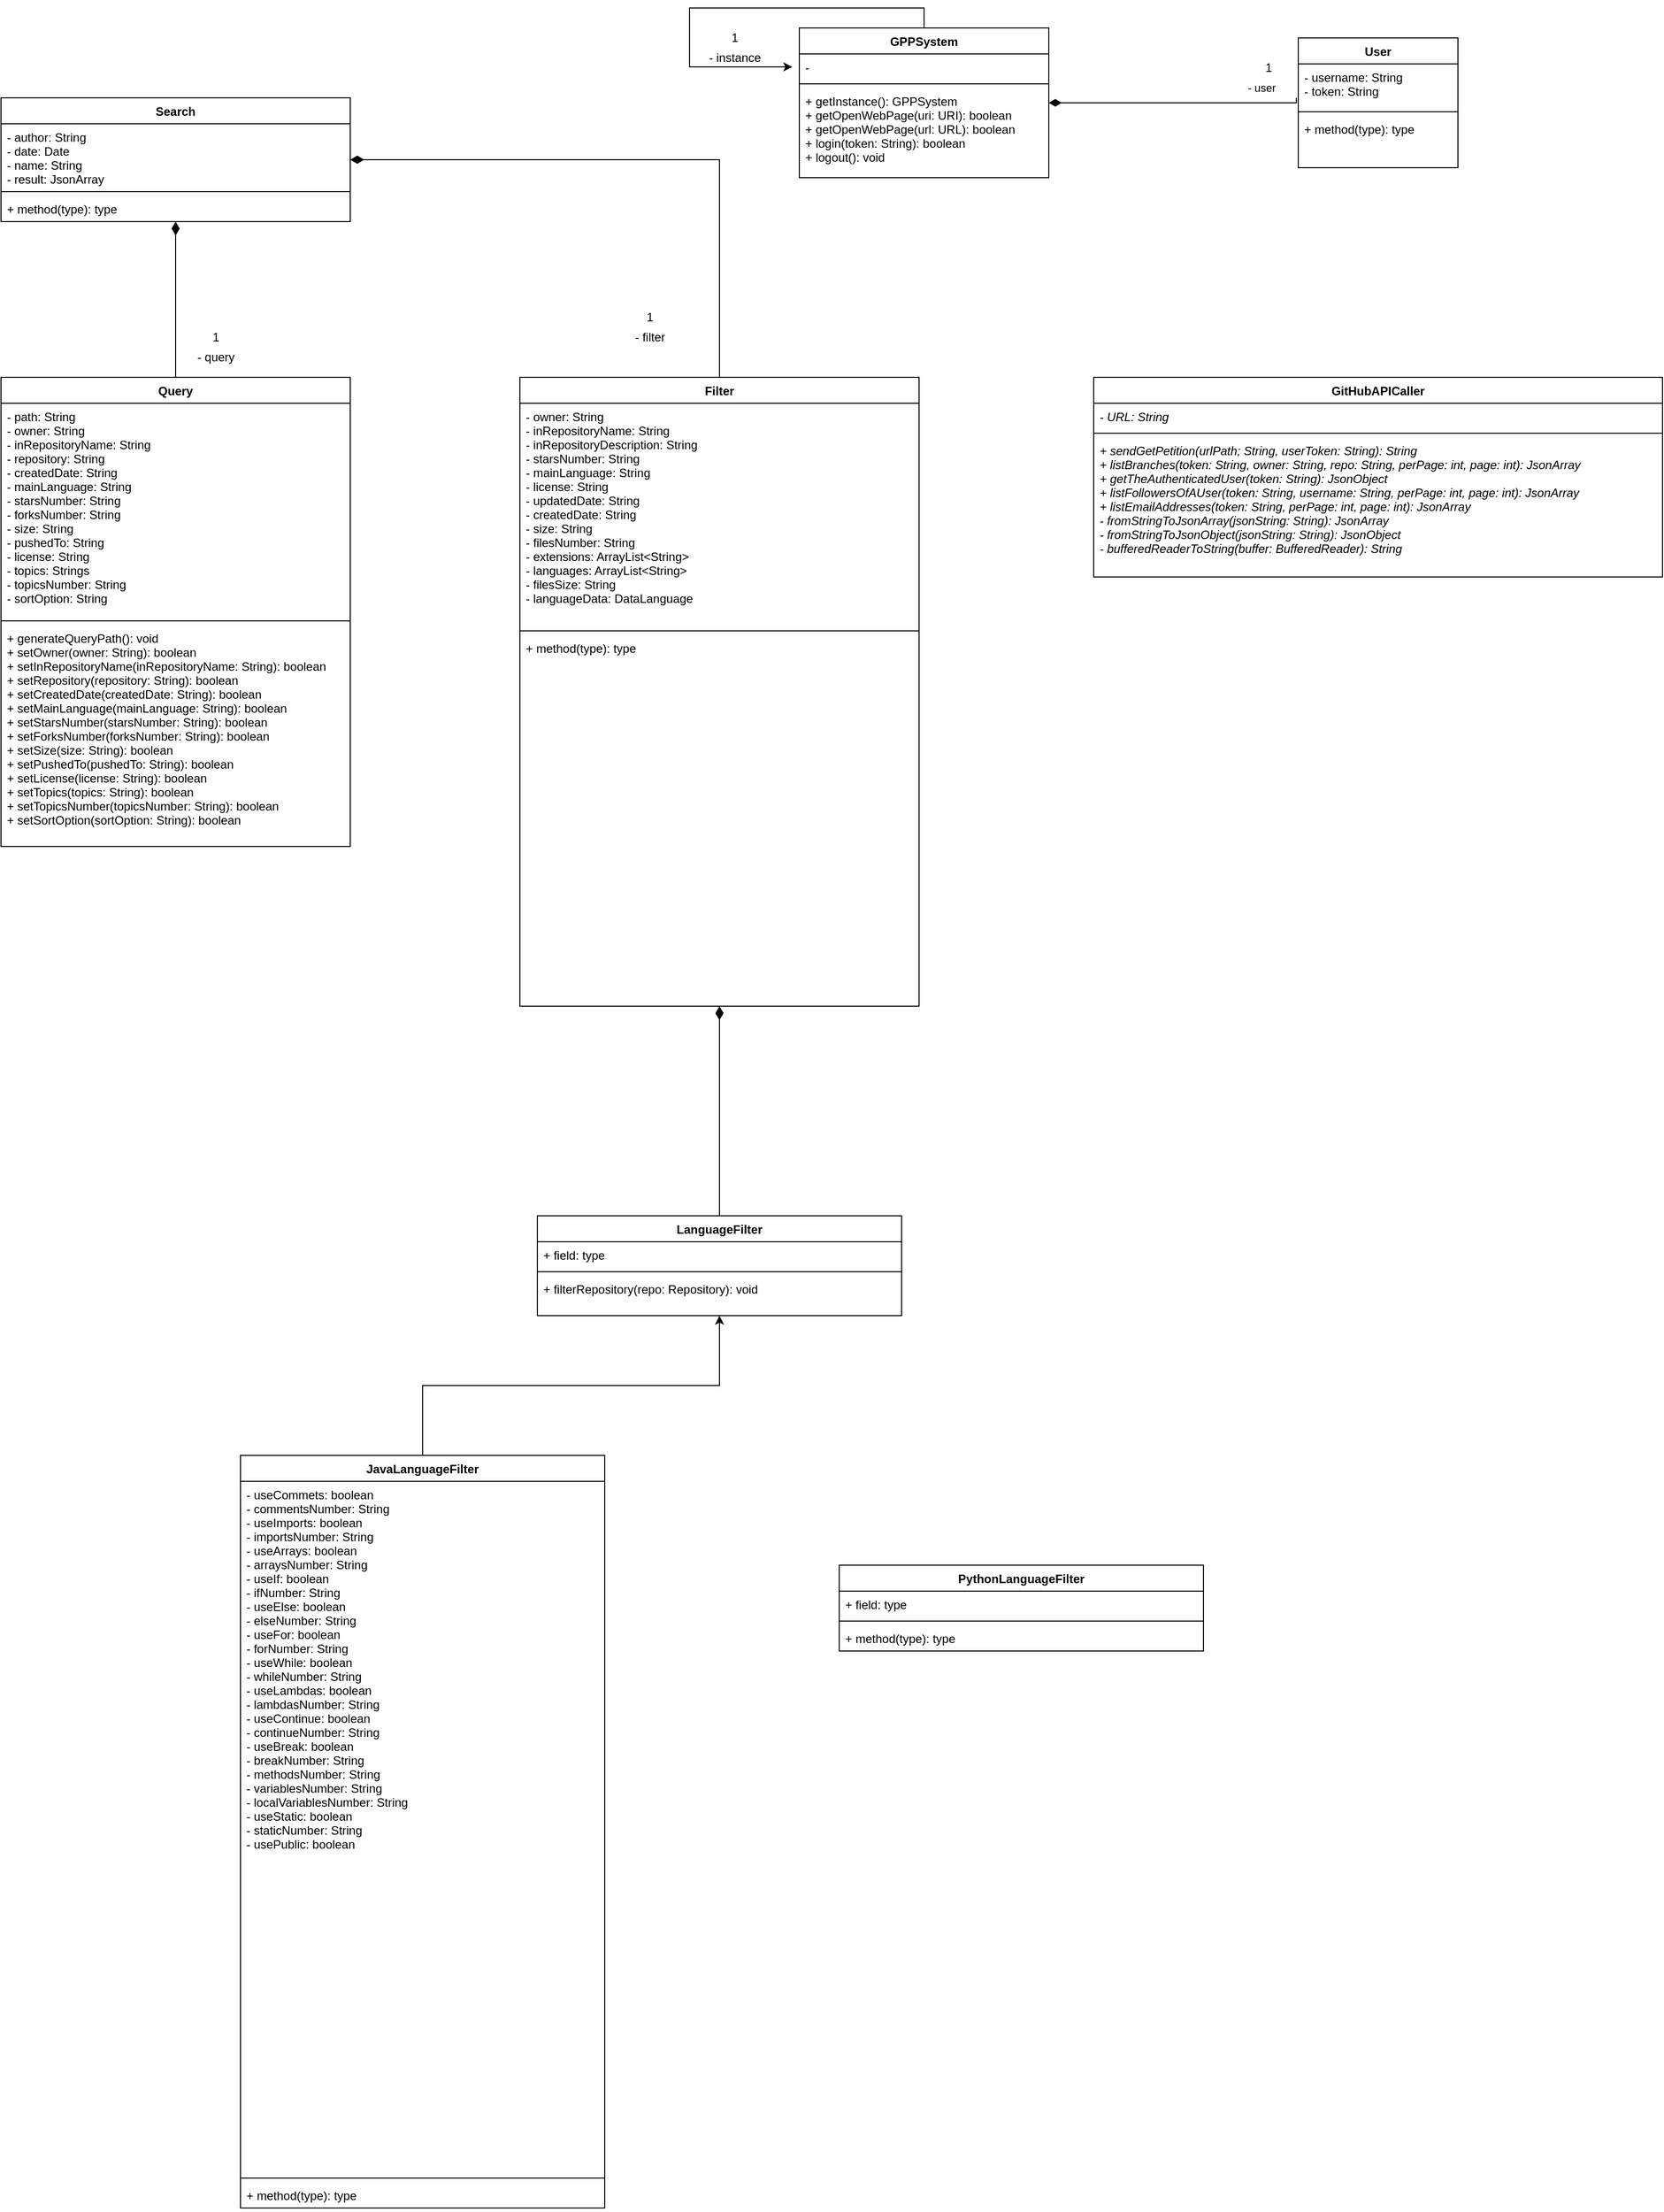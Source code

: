 <mxfile version="17.4.3" type="device"><diagram id="TpIDUPAYpjVUzHWfJlPl" name="Page-1"><mxGraphModel dx="1824" dy="527" grid="1" gridSize="10" guides="1" tooltips="1" connect="1" arrows="1" fold="1" page="1" pageScale="1" pageWidth="827" pageHeight="1169" math="0" shadow="0"><root><mxCell id="0"/><mxCell id="1" parent="0"/><mxCell id="edg_NWkt21_yDjRwn4f8-9" style="edgeStyle=orthogonalEdgeStyle;rounded=0;orthogonalLoop=1;jettySize=auto;html=1;entryX=-0.012;entryY=0.773;entryDx=0;entryDy=0;entryPerimeter=0;startArrow=diamondThin;startFill=1;endArrow=none;endFill=0;startSize=10;" parent="1" source="edg_NWkt21_yDjRwn4f8-1" target="edg_NWkt21_yDjRwn4f8-6" edge="1"><mxGeometry relative="1" as="geometry"><Array as="points"><mxPoint x="578" y="245"/></Array></mxGeometry></mxCell><mxCell id="edg_NWkt21_yDjRwn4f8-10" value="- user" style="edgeLabel;html=1;align=center;verticalAlign=middle;resizable=0;points=[];" parent="edg_NWkt21_yDjRwn4f8-9" vertex="1" connectable="0"><mxGeometry x="0.616" y="2" relative="1" as="geometry"><mxPoint x="8" y="-13" as="offset"/></mxGeometry></mxCell><mxCell id="edg_NWkt21_yDjRwn4f8-1" value="GPPSystem" style="swimlane;fontStyle=1;align=center;verticalAlign=top;childLayout=stackLayout;horizontal=1;startSize=26;horizontalStack=0;resizeParent=1;resizeParentMax=0;resizeLast=0;collapsible=1;marginBottom=0;" parent="1" vertex="1"><mxGeometry x="80" y="170" width="250" height="150" as="geometry"/></mxCell><mxCell id="edg_NWkt21_yDjRwn4f8-12" style="edgeStyle=orthogonalEdgeStyle;rounded=0;orthogonalLoop=1;jettySize=auto;html=1;startArrow=classic;startFill=1;endArrow=none;endFill=0;sourcePerimeterSpacing=7;strokeWidth=1;" parent="edg_NWkt21_yDjRwn4f8-1" source="edg_NWkt21_yDjRwn4f8-2" target="edg_NWkt21_yDjRwn4f8-1" edge="1"><mxGeometry relative="1" as="geometry"><Array as="points"><mxPoint x="-110" y="39"/><mxPoint x="-110" y="-20"/><mxPoint x="125" y="-20"/></Array></mxGeometry></mxCell><mxCell id="edg_NWkt21_yDjRwn4f8-2" value="- " style="text;strokeColor=none;fillColor=none;align=left;verticalAlign=top;spacingLeft=4;spacingRight=4;overflow=hidden;rotatable=0;points=[[0,0.5],[1,0.5]];portConstraint=eastwest;" parent="edg_NWkt21_yDjRwn4f8-1" vertex="1"><mxGeometry y="26" width="250" height="26" as="geometry"/></mxCell><mxCell id="edg_NWkt21_yDjRwn4f8-3" value="" style="line;strokeWidth=1;fillColor=none;align=left;verticalAlign=middle;spacingTop=-1;spacingLeft=3;spacingRight=3;rotatable=0;labelPosition=right;points=[];portConstraint=eastwest;" parent="edg_NWkt21_yDjRwn4f8-1" vertex="1"><mxGeometry y="52" width="250" height="8" as="geometry"/></mxCell><mxCell id="edg_NWkt21_yDjRwn4f8-4" value="+ getInstance(): GPPSystem&#10;+ getOpenWebPage(uri: URI): boolean&#10;+ getOpenWebPage(url: URL): boolean&#10;+ login(token: String): boolean&#10;+ logout(): void" style="text;strokeColor=none;fillColor=none;align=left;verticalAlign=top;spacingLeft=4;spacingRight=4;overflow=hidden;rotatable=0;points=[[0,0.5],[1,0.5]];portConstraint=eastwest;" parent="edg_NWkt21_yDjRwn4f8-1" vertex="1"><mxGeometry y="60" width="250" height="90" as="geometry"/></mxCell><mxCell id="edg_NWkt21_yDjRwn4f8-5" value="User" style="swimlane;fontStyle=1;align=center;verticalAlign=top;childLayout=stackLayout;horizontal=1;startSize=26;horizontalStack=0;resizeParent=1;resizeParentMax=0;resizeLast=0;collapsible=1;marginBottom=0;" parent="1" vertex="1"><mxGeometry x="580" y="180" width="160" height="130" as="geometry"/></mxCell><mxCell id="edg_NWkt21_yDjRwn4f8-6" value="- username: String&#10;- token: String" style="text;strokeColor=none;fillColor=none;align=left;verticalAlign=top;spacingLeft=4;spacingRight=4;overflow=hidden;rotatable=0;points=[[0,0.5],[1,0.5]];portConstraint=eastwest;" parent="edg_NWkt21_yDjRwn4f8-5" vertex="1"><mxGeometry y="26" width="160" height="44" as="geometry"/></mxCell><mxCell id="edg_NWkt21_yDjRwn4f8-7" value="" style="line;strokeWidth=1;fillColor=none;align=left;verticalAlign=middle;spacingTop=-1;spacingLeft=3;spacingRight=3;rotatable=0;labelPosition=right;points=[];portConstraint=eastwest;" parent="edg_NWkt21_yDjRwn4f8-5" vertex="1"><mxGeometry y="70" width="160" height="8" as="geometry"/></mxCell><mxCell id="edg_NWkt21_yDjRwn4f8-8" value="+ method(type): type" style="text;strokeColor=none;fillColor=none;align=left;verticalAlign=top;spacingLeft=4;spacingRight=4;overflow=hidden;rotatable=0;points=[[0,0.5],[1,0.5]];portConstraint=eastwest;" parent="edg_NWkt21_yDjRwn4f8-5" vertex="1"><mxGeometry y="78" width="160" height="52" as="geometry"/></mxCell><mxCell id="edg_NWkt21_yDjRwn4f8-11" value="1" style="text;html=1;align=center;verticalAlign=middle;resizable=0;points=[];autosize=1;strokeColor=none;fillColor=none;" parent="1" vertex="1"><mxGeometry x="540" y="200" width="20" height="20" as="geometry"/></mxCell><mxCell id="edg_NWkt21_yDjRwn4f8-13" value="- instance" style="text;html=1;align=center;verticalAlign=middle;resizable=0;points=[];autosize=1;strokeColor=none;fillColor=none;" parent="1" vertex="1"><mxGeometry x="-20" y="190" width="70" height="20" as="geometry"/></mxCell><mxCell id="edg_NWkt21_yDjRwn4f8-14" value="1" style="text;html=1;align=center;verticalAlign=middle;resizable=0;points=[];autosize=1;strokeColor=none;fillColor=none;" parent="1" vertex="1"><mxGeometry x="5" y="170" width="20" height="20" as="geometry"/></mxCell><mxCell id="edg_NWkt21_yDjRwn4f8-15" value="GitHubAPICaller" style="swimlane;fontStyle=1;align=center;verticalAlign=top;childLayout=stackLayout;horizontal=1;startSize=26;horizontalStack=0;resizeParent=1;resizeParentMax=0;resizeLast=0;collapsible=1;marginBottom=0;" parent="1" vertex="1"><mxGeometry x="375" y="520" width="570" height="200" as="geometry"/></mxCell><mxCell id="edg_NWkt21_yDjRwn4f8-16" value="- URL: String" style="text;strokeColor=none;fillColor=none;align=left;verticalAlign=top;spacingLeft=4;spacingRight=4;overflow=hidden;rotatable=0;points=[[0,0.5],[1,0.5]];portConstraint=eastwest;fontStyle=2" parent="edg_NWkt21_yDjRwn4f8-15" vertex="1"><mxGeometry y="26" width="570" height="26" as="geometry"/></mxCell><mxCell id="edg_NWkt21_yDjRwn4f8-17" value="" style="line;strokeWidth=1;fillColor=none;align=left;verticalAlign=middle;spacingTop=-1;spacingLeft=3;spacingRight=3;rotatable=0;labelPosition=right;points=[];portConstraint=eastwest;" parent="edg_NWkt21_yDjRwn4f8-15" vertex="1"><mxGeometry y="52" width="570" height="8" as="geometry"/></mxCell><mxCell id="edg_NWkt21_yDjRwn4f8-18" value="+ sendGetPetition(urlPath; String, userToken: String): String&#10;+ listBranches(token: String, owner: String, repo: String, perPage: int, page: int): JsonArray&#10;+ getTheAuthenticatedUser(token: String): JsonObject&#10;+ listFollowersOfAUser(token: String, username: String, perPage: int, page: int): JsonArray&#10;+ listEmailAddresses(token: String, perPage: int, page: int): JsonArray&#10;- fromStringToJsonArray(jsonString: String): JsonArray&#10;- fromStringToJsonObject(jsonString: String): JsonObject&#10;- bufferedReaderToString(buffer: BufferedReader): String" style="text;strokeColor=none;fillColor=none;align=left;verticalAlign=top;spacingLeft=4;spacingRight=4;overflow=hidden;rotatable=0;points=[[0,0.5],[1,0.5]];portConstraint=eastwest;fontStyle=2" parent="edg_NWkt21_yDjRwn4f8-15" vertex="1"><mxGeometry y="60" width="570" height="140" as="geometry"/></mxCell><mxCell id="_jQlbvdVLHg0VgGT_M-M-1" value="Query" style="swimlane;fontStyle=1;align=center;verticalAlign=top;childLayout=stackLayout;horizontal=1;startSize=26;horizontalStack=0;resizeParent=1;resizeParentMax=0;resizeLast=0;collapsible=1;marginBottom=0;" parent="1" vertex="1"><mxGeometry x="-720" y="520" width="350" height="470" as="geometry"/></mxCell><mxCell id="_jQlbvdVLHg0VgGT_M-M-2" value="- path: String&#10;- owner: String&#10;- inRepositoryName: String&#10;- repository: String&#10;- createdDate: String&#10;- mainLanguage: String&#10;- starsNumber: String&#10;- forksNumber: String&#10;- size: String&#10;- pushedTo: String&#10;- license: String&#10;- topics: Strings&#10;- topicsNumber: String&#10;- sortOption: String" style="text;strokeColor=none;fillColor=none;align=left;verticalAlign=top;spacingLeft=4;spacingRight=4;overflow=hidden;rotatable=0;points=[[0,0.5],[1,0.5]];portConstraint=eastwest;" parent="_jQlbvdVLHg0VgGT_M-M-1" vertex="1"><mxGeometry y="26" width="350" height="214" as="geometry"/></mxCell><mxCell id="_jQlbvdVLHg0VgGT_M-M-3" value="" style="line;strokeWidth=1;fillColor=none;align=left;verticalAlign=middle;spacingTop=-1;spacingLeft=3;spacingRight=3;rotatable=0;labelPosition=right;points=[];portConstraint=eastwest;" parent="_jQlbvdVLHg0VgGT_M-M-1" vertex="1"><mxGeometry y="240" width="350" height="8" as="geometry"/></mxCell><mxCell id="_jQlbvdVLHg0VgGT_M-M-4" value="+ generateQueryPath(): void&#10;+ setOwner(owner: String): boolean&#10;+ setInRepositoryName(inRepositoryName: String): boolean&#10;+ setRepository(repository: String): boolean&#10;+ setCreatedDate(createdDate: String): boolean&#10;+ setMainLanguage(mainLanguage: String): boolean&#10;+ setStarsNumber(starsNumber: String): boolean&#10;+ setForksNumber(forksNumber: String): boolean&#10;+ setSize(size: String): boolean&#10;+ setPushedTo(pushedTo: String): boolean&#10;+ setLicense(license: String): boolean&#10;+ setTopics(topics: String): boolean&#10;+ setTopicsNumber(topicsNumber: String): boolean&#10;+ setSortOption(sortOption: String): boolean" style="text;strokeColor=none;fillColor=none;align=left;verticalAlign=top;spacingLeft=4;spacingRight=4;overflow=hidden;rotatable=0;points=[[0,0.5],[1,0.5]];portConstraint=eastwest;" parent="_jQlbvdVLHg0VgGT_M-M-1" vertex="1"><mxGeometry y="248" width="350" height="222" as="geometry"/></mxCell><mxCell id="_jQlbvdVLHg0VgGT_M-M-9" style="edgeStyle=orthogonalEdgeStyle;rounded=0;orthogonalLoop=1;jettySize=auto;html=1;entryX=0.5;entryY=0;entryDx=0;entryDy=0;endArrow=none;endFill=0;startArrow=diamondThin;startFill=1;strokeWidth=1;targetPerimeterSpacing=0;sourcePerimeterSpacing=0;startSize=11;" parent="1" source="_jQlbvdVLHg0VgGT_M-M-5" target="_jQlbvdVLHg0VgGT_M-M-1" edge="1"><mxGeometry relative="1" as="geometry"/></mxCell><mxCell id="ss48e04Z_y_G7iRiANo4-3" style="edgeStyle=orthogonalEdgeStyle;rounded=0;orthogonalLoop=1;jettySize=auto;html=1;entryX=0.5;entryY=0;entryDx=0;entryDy=0;startArrow=diamondThin;startFill=1;endArrow=none;endFill=0;startSize=11;" edge="1" parent="1" source="_jQlbvdVLHg0VgGT_M-M-5" target="_jQlbvdVLHg0VgGT_M-M-12"><mxGeometry relative="1" as="geometry"/></mxCell><mxCell id="_jQlbvdVLHg0VgGT_M-M-5" value="Search" style="swimlane;fontStyle=1;align=center;verticalAlign=top;childLayout=stackLayout;horizontal=1;startSize=26;horizontalStack=0;resizeParent=1;resizeParentMax=0;resizeLast=0;collapsible=1;marginBottom=0;" parent="1" vertex="1"><mxGeometry x="-720" y="240" width="350" height="124" as="geometry"/></mxCell><mxCell id="_jQlbvdVLHg0VgGT_M-M-6" value="- author: String&#10;- date: Date&#10;- name: String&#10;- result: JsonArray" style="text;strokeColor=none;fillColor=none;align=left;verticalAlign=top;spacingLeft=4;spacingRight=4;overflow=hidden;rotatable=0;points=[[0,0.5],[1,0.5]];portConstraint=eastwest;" parent="_jQlbvdVLHg0VgGT_M-M-5" vertex="1"><mxGeometry y="26" width="350" height="64" as="geometry"/></mxCell><mxCell id="_jQlbvdVLHg0VgGT_M-M-7" value="" style="line;strokeWidth=1;fillColor=none;align=left;verticalAlign=middle;spacingTop=-1;spacingLeft=3;spacingRight=3;rotatable=0;labelPosition=right;points=[];portConstraint=eastwest;" parent="_jQlbvdVLHg0VgGT_M-M-5" vertex="1"><mxGeometry y="90" width="350" height="8" as="geometry"/></mxCell><mxCell id="_jQlbvdVLHg0VgGT_M-M-8" value="+ method(type): type" style="text;strokeColor=none;fillColor=none;align=left;verticalAlign=top;spacingLeft=4;spacingRight=4;overflow=hidden;rotatable=0;points=[[0,0.5],[1,0.5]];portConstraint=eastwest;" parent="_jQlbvdVLHg0VgGT_M-M-5" vertex="1"><mxGeometry y="98" width="350" height="26" as="geometry"/></mxCell><mxCell id="_jQlbvdVLHg0VgGT_M-M-10" value="1" style="text;html=1;align=center;verticalAlign=middle;resizable=0;points=[];autosize=1;strokeColor=none;fillColor=none;" parent="1" vertex="1"><mxGeometry x="-515" y="470" width="20" height="20" as="geometry"/></mxCell><mxCell id="_jQlbvdVLHg0VgGT_M-M-11" value="- query" style="text;html=1;align=center;verticalAlign=middle;resizable=0;points=[];autosize=1;strokeColor=none;fillColor=none;" parent="1" vertex="1"><mxGeometry x="-530" y="490" width="50" height="20" as="geometry"/></mxCell><mxCell id="ss48e04Z_y_G7iRiANo4-2" style="edgeStyle=orthogonalEdgeStyle;rounded=0;orthogonalLoop=1;jettySize=auto;html=1;entryX=0.5;entryY=0;entryDx=0;entryDy=0;endArrow=none;endFill=0;startArrow=diamondThin;startFill=1;startSize=11;" edge="1" parent="1" source="_jQlbvdVLHg0VgGT_M-M-12" target="L6SkBCz3muTJfuus-WwS-1"><mxGeometry relative="1" as="geometry"/></mxCell><mxCell id="_jQlbvdVLHg0VgGT_M-M-12" value="Filter" style="swimlane;fontStyle=1;align=center;verticalAlign=top;childLayout=stackLayout;horizontal=1;startSize=26;horizontalStack=0;resizeParent=1;resizeParentMax=0;resizeLast=0;collapsible=1;marginBottom=0;" parent="1" vertex="1"><mxGeometry x="-200" y="520" width="400" height="630" as="geometry"/></mxCell><mxCell id="_jQlbvdVLHg0VgGT_M-M-13" value="- owner: String&#10;- inRepositoryName: String&#10;- inRepositoryDescription: String&#10;- starsNumber: String&#10;- mainLanguage: String&#10;- license: String&#10;- updatedDate: String&#10;- createdDate: String&#10;- size: String&#10;- filesNumber: String&#10;- extensions: ArrayList&lt;String&gt;&#10;- languages: ArrayList&lt;String&gt;&#10;- filesSize: String&#10;- languageData: DataLanguage" style="text;strokeColor=none;fillColor=none;align=left;verticalAlign=top;spacingLeft=4;spacingRight=4;overflow=hidden;rotatable=0;points=[[0,0.5],[1,0.5]];portConstraint=eastwest;" parent="_jQlbvdVLHg0VgGT_M-M-12" vertex="1"><mxGeometry y="26" width="400" height="224" as="geometry"/></mxCell><mxCell id="_jQlbvdVLHg0VgGT_M-M-14" value="" style="line;strokeWidth=1;fillColor=none;align=left;verticalAlign=middle;spacingTop=-1;spacingLeft=3;spacingRight=3;rotatable=0;labelPosition=right;points=[];portConstraint=eastwest;" parent="_jQlbvdVLHg0VgGT_M-M-12" vertex="1"><mxGeometry y="250" width="400" height="8" as="geometry"/></mxCell><mxCell id="_jQlbvdVLHg0VgGT_M-M-15" value="+ method(type): type" style="text;strokeColor=none;fillColor=none;align=left;verticalAlign=top;spacingLeft=4;spacingRight=4;overflow=hidden;rotatable=0;points=[[0,0.5],[1,0.5]];portConstraint=eastwest;" parent="_jQlbvdVLHg0VgGT_M-M-12" vertex="1"><mxGeometry y="258" width="400" height="372" as="geometry"/></mxCell><mxCell id="L6SkBCz3muTJfuus-WwS-1" value="LanguageFilter" style="swimlane;fontStyle=1;align=center;verticalAlign=top;childLayout=stackLayout;horizontal=1;startSize=26;horizontalStack=0;resizeParent=1;resizeParentMax=0;resizeLast=0;collapsible=1;marginBottom=0;" parent="1" vertex="1"><mxGeometry x="-182.5" y="1360" width="365" height="100" as="geometry"/></mxCell><mxCell id="L6SkBCz3muTJfuus-WwS-2" value="+ field: type" style="text;strokeColor=none;fillColor=none;align=left;verticalAlign=top;spacingLeft=4;spacingRight=4;overflow=hidden;rotatable=0;points=[[0,0.5],[1,0.5]];portConstraint=eastwest;" parent="L6SkBCz3muTJfuus-WwS-1" vertex="1"><mxGeometry y="26" width="365" height="26" as="geometry"/></mxCell><mxCell id="L6SkBCz3muTJfuus-WwS-3" value="" style="line;strokeWidth=1;fillColor=none;align=left;verticalAlign=middle;spacingTop=-1;spacingLeft=3;spacingRight=3;rotatable=0;labelPosition=right;points=[];portConstraint=eastwest;" parent="L6SkBCz3muTJfuus-WwS-1" vertex="1"><mxGeometry y="52" width="365" height="8" as="geometry"/></mxCell><mxCell id="L6SkBCz3muTJfuus-WwS-4" value="+ filterRepository(repo: Repository): void" style="text;strokeColor=none;fillColor=none;align=left;verticalAlign=top;spacingLeft=4;spacingRight=4;overflow=hidden;rotatable=0;points=[[0,0.5],[1,0.5]];portConstraint=eastwest;" parent="L6SkBCz3muTJfuus-WwS-1" vertex="1"><mxGeometry y="60" width="365" height="40" as="geometry"/></mxCell><mxCell id="ss48e04Z_y_G7iRiANo4-1" style="edgeStyle=orthogonalEdgeStyle;rounded=0;orthogonalLoop=1;jettySize=auto;html=1;entryX=0.5;entryY=1;entryDx=0;entryDy=0;" edge="1" parent="1" source="L6SkBCz3muTJfuus-WwS-5" target="L6SkBCz3muTJfuus-WwS-1"><mxGeometry relative="1" as="geometry"/></mxCell><mxCell id="L6SkBCz3muTJfuus-WwS-5" value="JavaLanguageFilter" style="swimlane;fontStyle=1;align=center;verticalAlign=top;childLayout=stackLayout;horizontal=1;startSize=26;horizontalStack=0;resizeParent=1;resizeParentMax=0;resizeLast=0;collapsible=1;marginBottom=0;" parent="1" vertex="1"><mxGeometry x="-480" y="1600" width="365" height="754" as="geometry"/></mxCell><mxCell id="L6SkBCz3muTJfuus-WwS-6" value="- useCommets: boolean&#10;- commentsNumber: String&#10;- useImports: boolean&#10;- importsNumber: String&#10;- useArrays: boolean&#10;- arraysNumber: String&#10;- useIf: boolean&#10;- ifNumber: String&#10;- useElse: boolean&#10;- elseNumber: String&#10;- useFor: boolean&#10;- forNumber: String&#10;- useWhile: boolean&#10;- whileNumber: String&#10;- useLambdas: boolean&#10;- lambdasNumber: String&#10;- useContinue: boolean&#10;- continueNumber: String&#10;- useBreak: boolean&#10;- breakNumber: String&#10;- methodsNumber: String&#10;- variablesNumber: String&#10;- localVariablesNumber: String&#10;- useStatic: boolean&#10;- staticNumber: String&#10;- usePublic: boolean" style="text;strokeColor=none;fillColor=none;align=left;verticalAlign=top;spacingLeft=4;spacingRight=4;overflow=hidden;rotatable=0;points=[[0,0.5],[1,0.5]];portConstraint=eastwest;" parent="L6SkBCz3muTJfuus-WwS-5" vertex="1"><mxGeometry y="26" width="365" height="694" as="geometry"/></mxCell><mxCell id="L6SkBCz3muTJfuus-WwS-7" value="" style="line;strokeWidth=1;fillColor=none;align=left;verticalAlign=middle;spacingTop=-1;spacingLeft=3;spacingRight=3;rotatable=0;labelPosition=right;points=[];portConstraint=eastwest;" parent="L6SkBCz3muTJfuus-WwS-5" vertex="1"><mxGeometry y="720" width="365" height="8" as="geometry"/></mxCell><mxCell id="L6SkBCz3muTJfuus-WwS-8" value="+ method(type): type" style="text;strokeColor=none;fillColor=none;align=left;verticalAlign=top;spacingLeft=4;spacingRight=4;overflow=hidden;rotatable=0;points=[[0,0.5],[1,0.5]];portConstraint=eastwest;" parent="L6SkBCz3muTJfuus-WwS-5" vertex="1"><mxGeometry y="728" width="365" height="26" as="geometry"/></mxCell><mxCell id="L6SkBCz3muTJfuus-WwS-9" value="PythonLanguageFilter" style="swimlane;fontStyle=1;align=center;verticalAlign=top;childLayout=stackLayout;horizontal=1;startSize=26;horizontalStack=0;resizeParent=1;resizeParentMax=0;resizeLast=0;collapsible=1;marginBottom=0;" parent="1" vertex="1"><mxGeometry x="120" y="1710" width="365" height="86" as="geometry"/></mxCell><mxCell id="L6SkBCz3muTJfuus-WwS-10" value="+ field: type" style="text;strokeColor=none;fillColor=none;align=left;verticalAlign=top;spacingLeft=4;spacingRight=4;overflow=hidden;rotatable=0;points=[[0,0.5],[1,0.5]];portConstraint=eastwest;" parent="L6SkBCz3muTJfuus-WwS-9" vertex="1"><mxGeometry y="26" width="365" height="26" as="geometry"/></mxCell><mxCell id="L6SkBCz3muTJfuus-WwS-11" value="" style="line;strokeWidth=1;fillColor=none;align=left;verticalAlign=middle;spacingTop=-1;spacingLeft=3;spacingRight=3;rotatable=0;labelPosition=right;points=[];portConstraint=eastwest;" parent="L6SkBCz3muTJfuus-WwS-9" vertex="1"><mxGeometry y="52" width="365" height="8" as="geometry"/></mxCell><mxCell id="L6SkBCz3muTJfuus-WwS-12" value="+ method(type): type" style="text;strokeColor=none;fillColor=none;align=left;verticalAlign=top;spacingLeft=4;spacingRight=4;overflow=hidden;rotatable=0;points=[[0,0.5],[1,0.5]];portConstraint=eastwest;" parent="L6SkBCz3muTJfuus-WwS-9" vertex="1"><mxGeometry y="60" width="365" height="26" as="geometry"/></mxCell><mxCell id="ss48e04Z_y_G7iRiANo4-4" value="1" style="text;html=1;align=center;verticalAlign=middle;resizable=0;points=[];autosize=1;strokeColor=none;fillColor=none;" vertex="1" parent="1"><mxGeometry x="-80" y="450" width="20" height="20" as="geometry"/></mxCell><mxCell id="ss48e04Z_y_G7iRiANo4-5" value="- filter" style="text;html=1;align=center;verticalAlign=middle;resizable=0;points=[];autosize=1;strokeColor=none;fillColor=none;" vertex="1" parent="1"><mxGeometry x="-95" y="470" width="50" height="20" as="geometry"/></mxCell></root></mxGraphModel></diagram></mxfile>